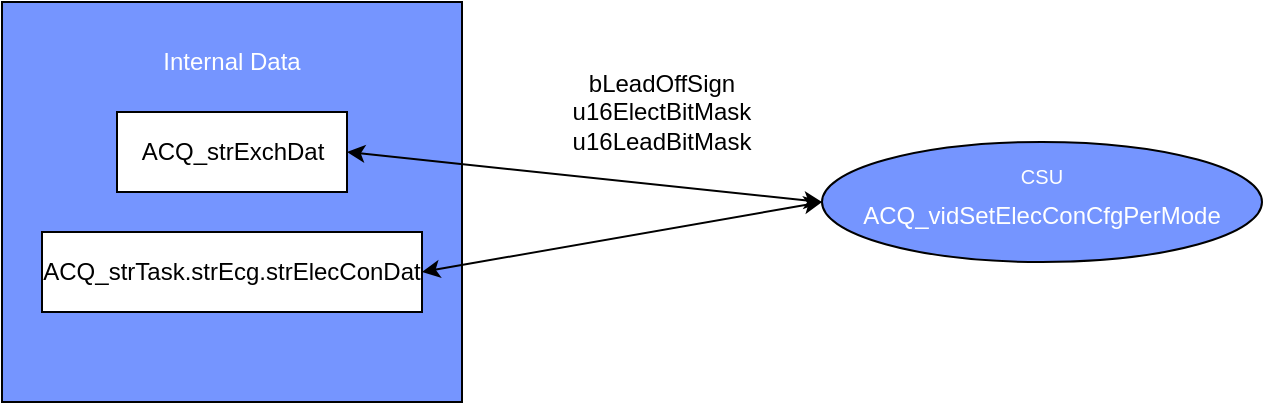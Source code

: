 <mxfile version="26.0.13">
  <diagram name="Page-1" id="2Y28gFZliZygKqG8N708">
    <mxGraphModel dx="1620" dy="1907" grid="1" gridSize="10" guides="1" tooltips="1" connect="1" arrows="1" fold="1" page="1" pageScale="1" pageWidth="827" pageHeight="1169" math="0" shadow="0">
      <root>
        <mxCell id="0" />
        <mxCell id="1" parent="0" />
        <mxCell id="3jvZrl0rlmrnVYsdKxIE-1" value="" style="rounded=0;whiteSpace=wrap;html=1;align=left;fillColor=light-dark(#7595FF,var(--ge-dark-color, #121212));" vertex="1" parent="1">
          <mxGeometry x="50" y="-5" width="230" height="200" as="geometry" />
        </mxCell>
        <mxCell id="3jvZrl0rlmrnVYsdKxIE-2" value="&lt;font style=&quot;color: rgb(255, 255, 255);&quot;&gt;&lt;sup&gt;CSU&lt;br&gt;&lt;/sup&gt;&lt;/font&gt;&lt;span style=&quot;vertical-align: super; color: light-dark(rgb(255, 255, 255), rgb(18, 18, 18)); background-color: transparent;&quot;&gt;ACQ_vidSetElecConCfgPerMode&lt;/span&gt;" style="ellipse;whiteSpace=wrap;html=1;fillColor=light-dark(#7595FF,var(--ge-dark-color, #121212));strokeColor=light-dark(#000000,#FFFFFF);" vertex="1" parent="1">
          <mxGeometry x="460" y="65" width="220" height="60" as="geometry" />
        </mxCell>
        <mxCell id="3jvZrl0rlmrnVYsdKxIE-3" value="ACQ_strExchDat" style="rounded=0;whiteSpace=wrap;html=1;" vertex="1" parent="1">
          <mxGeometry x="107.5" y="50" width="115" height="40" as="geometry" />
        </mxCell>
        <mxCell id="3jvZrl0rlmrnVYsdKxIE-4" value="&lt;font style=&quot;color: rgb(255, 255, 255);&quot;&gt;Internal Data&lt;/font&gt;" style="text;strokeColor=none;align=center;fillColor=none;html=1;verticalAlign=middle;whiteSpace=wrap;rounded=0;" vertex="1" parent="1">
          <mxGeometry x="95" y="10" width="140" height="30" as="geometry" />
        </mxCell>
        <mxCell id="3jvZrl0rlmrnVYsdKxIE-5" value="" style="endArrow=classic;startArrow=classic;html=1;rounded=0;exitX=1;exitY=0.5;exitDx=0;exitDy=0;entryX=0;entryY=0.5;entryDx=0;entryDy=0;" edge="1" parent="1" source="3jvZrl0rlmrnVYsdKxIE-3" target="3jvZrl0rlmrnVYsdKxIE-2">
          <mxGeometry width="50" height="50" relative="1" as="geometry">
            <mxPoint x="380" y="30" as="sourcePoint" />
            <mxPoint x="430" y="-20" as="targetPoint" />
          </mxGeometry>
        </mxCell>
        <mxCell id="3jvZrl0rlmrnVYsdKxIE-12" value="ACQ_strTask.strEcg.strElecConDat" style="rounded=0;whiteSpace=wrap;html=1;" vertex="1" parent="1">
          <mxGeometry x="70" y="110" width="190" height="40" as="geometry" />
        </mxCell>
        <mxCell id="3jvZrl0rlmrnVYsdKxIE-13" value="" style="endArrow=classic;startArrow=classic;html=1;rounded=0;exitX=1;exitY=0.5;exitDx=0;exitDy=0;entryX=0;entryY=0.5;entryDx=0;entryDy=0;" edge="1" parent="1" source="3jvZrl0rlmrnVYsdKxIE-12" target="3jvZrl0rlmrnVYsdKxIE-2">
          <mxGeometry width="50" height="50" relative="1" as="geometry">
            <mxPoint x="233" y="80" as="sourcePoint" />
            <mxPoint x="470" y="105" as="targetPoint" />
          </mxGeometry>
        </mxCell>
        <mxCell id="3jvZrl0rlmrnVYsdKxIE-14" value="&lt;font style=&quot;color: rgb(0, 0, 0);&quot;&gt;bLeadOffSign&lt;/font&gt;&lt;div&gt;&lt;font style=&quot;color: rgb(0, 0, 0);&quot;&gt;u16ElectBitMask&lt;br&gt;u16LeadBitMask&lt;/font&gt;&lt;/div&gt;" style="text;strokeColor=none;align=center;fillColor=none;html=1;verticalAlign=middle;whiteSpace=wrap;rounded=0;" vertex="1" parent="1">
          <mxGeometry x="310" y="35" width="140" height="30" as="geometry" />
        </mxCell>
      </root>
    </mxGraphModel>
  </diagram>
</mxfile>
